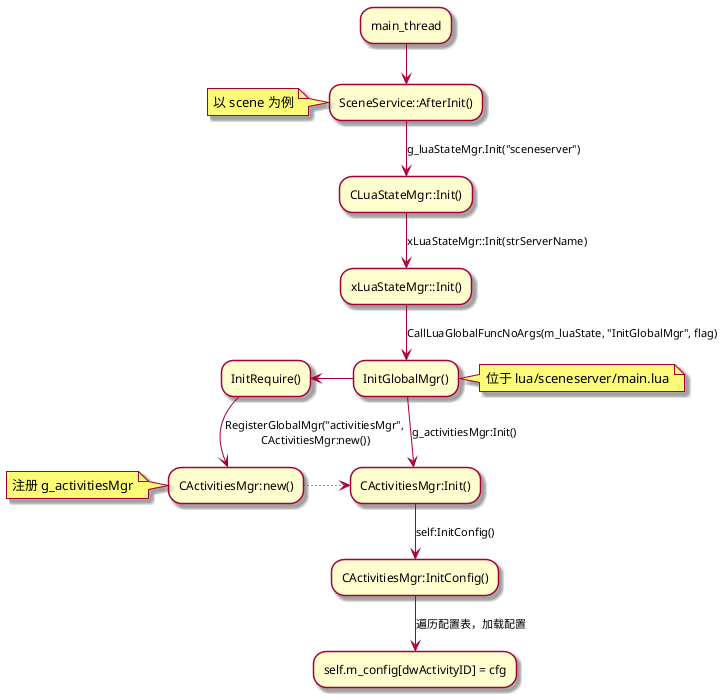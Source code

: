 @startuml ActivitiesMgr:Init
skin rose
' 主线程
main_thread --> "SceneService::AfterInit()" as scene_init
note left: 以 scene 为例
scene_init -->[g_luaStateMgr.Init("sceneserver")] "CLuaStateMgr::Init()" as lua_state
lua_state -->[xLuaStateMgr::Init(strServerName)] "xLuaStateMgr::Init()" as xlua
xlua -->[CallLuaGlobalFuncNoArgs(m_luaState, "InitGlobalMgr", flag)] "InitGlobalMgr()" as InitGlobal
note right: 位于 lua/sceneserver/main.lua

InitGlobal -left-> "InitRequire()"

"InitRequire()" --> [RegisterGlobalMgr("activitiesMgr",\n CActivitiesMgr:new())] "CActivitiesMgr:new()" as RegAct
note left: 注册 g_activitiesMgr
InitGlobal -->[g_activitiesMgr:Init()] "CActivitiesMgr:Init()" as ActInit
RegAct .> ActInit
ActInit -->[self:InitConfig()] "CActivitiesMgr:InitConfig()" as ActInitCfg
ActInitCfg -->[遍历配置表，加载配置] "self.m_config[dwActivityID] = cfg"

@enduml